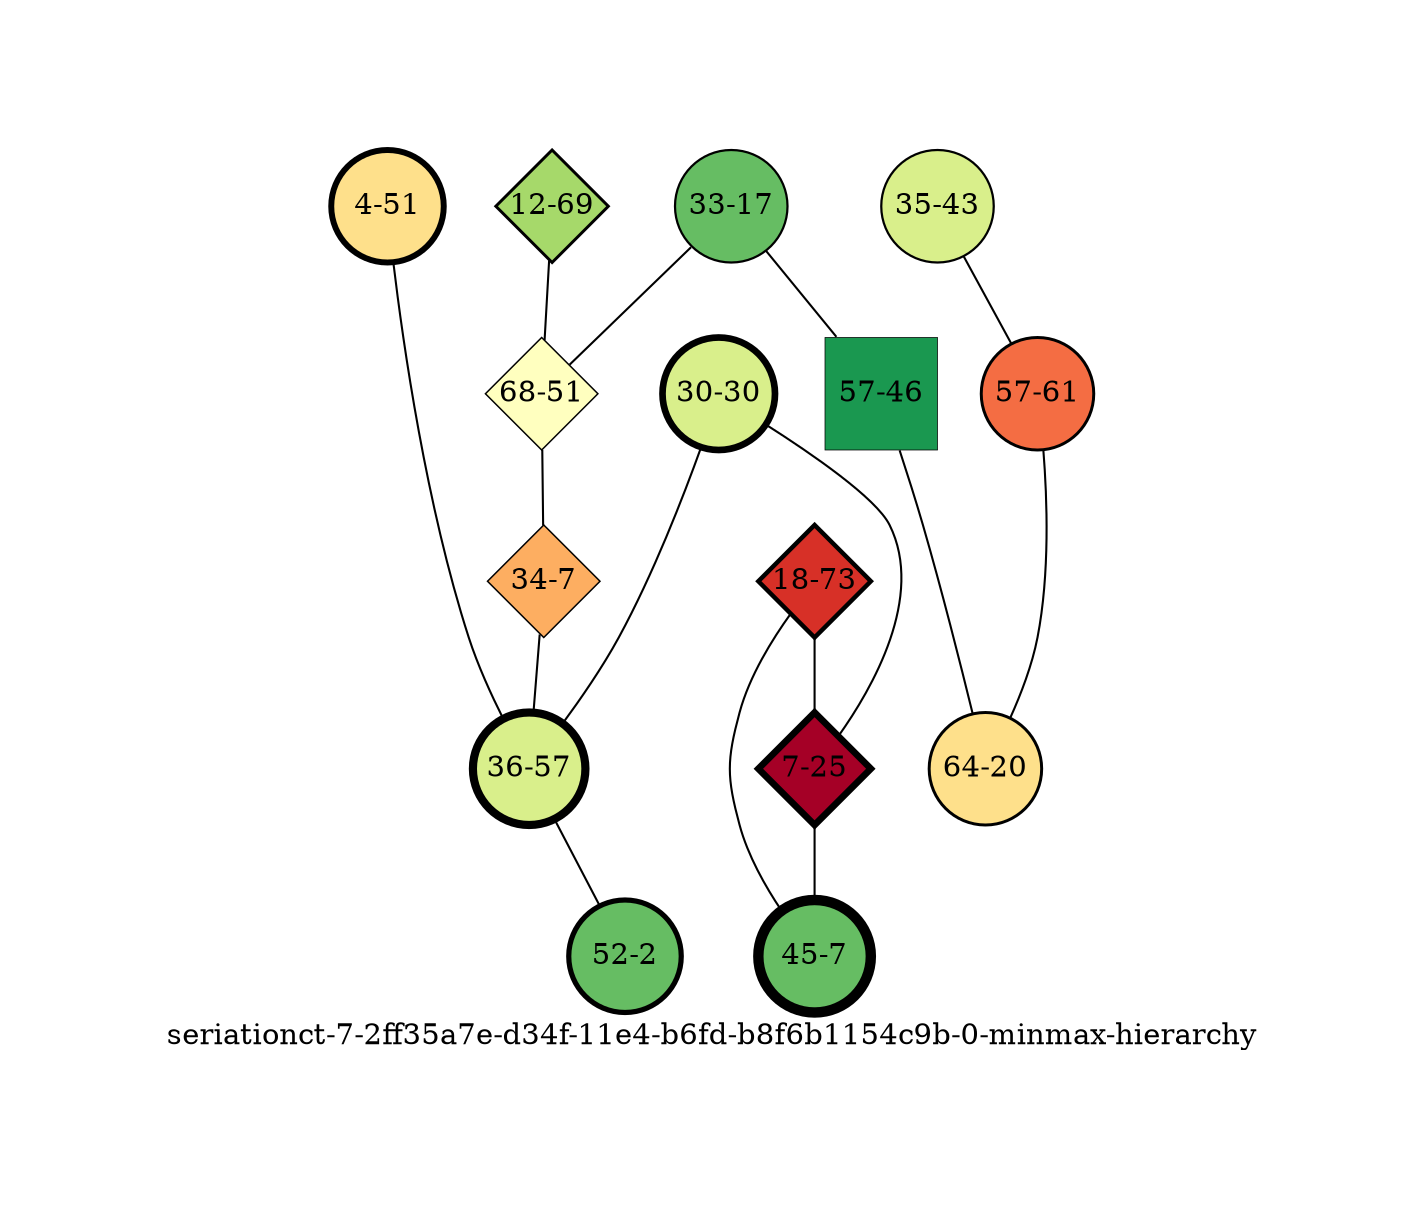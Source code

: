 strict graph "seriationct-7-2ff35a7e-d34f-11e4-b6fd-b8f6b1154c9b-0-minmax-hierarchy" {
labelloc=b;
ratio=auto;
pad="1.0";
label="seriationct-7-2ff35a7e-d34f-11e4-b6fd-b8f6b1154c9b-0-minmax-hierarchy";
node [width="0.75", style=filled, fixedsize=true, height="0.75", shape=circle, label=""];
0 [xCoordinate="17.0", appears_in_slice=3, yCoordinate="33.0", level=grandchild, colorscheme=rdylgn11, child_of="assemblage-56-28", short_label="33-17", label="33-17", shape=circle, fillcolor=9, size="514.61255423", parent_node="assemblage-68-51", id=0, penwidth="1.07142857143"];
1 [xCoordinate="69.0", appears_in_slice=4, yCoordinate="12.0", level=child, colorscheme=rdylgn11, child_of="assemblage-58-16", short_label="12-69", label="12-69", shape=diamond, fillcolor=8, size="213.655942403", parent_node="assemblage-58-16", id=1, penwidth="1.42857142857"];
2 [xCoordinate="43.0", appears_in_slice=3, yCoordinate="35.0", level=grandchild, colorscheme=rdylgn11, child_of="assemblage-23-55", short_label="35-43", label="35-43", shape=circle, fillcolor=7, size="514.61255423", parent_node="assemblage-34-7", id=12, penwidth="1.07142857143"];
3 [xCoordinate="51.0", appears_in_slice=2, yCoordinate="68.0", level=child, colorscheme=rdylgn11, child_of="assemblage-57-46", short_label="68-51", label="68-51", shape=diamond, fillcolor=6, size="320.294398918", parent_node="assemblage-57-46", id=2, penwidth="0.714285714286"];
4 [xCoordinate="51.0", appears_in_slice=8, yCoordinate="4.0", level=grandchild, colorscheme=rdylgn11, child_of="assemblage-23-47", short_label="4-51", label="4-51", shape=circle, fillcolor=5, size="795.713858091", parent_node="assemblage-68-63", id=11, penwidth="2.85714285714"];
5 [xCoordinate="7.0", appears_in_slice=2, yCoordinate="34.0", level=child, colorscheme=rdylgn11, child_of="assemblage-57-46", short_label="34-7", label="34-7", shape=diamond, fillcolor=4, size="621.251010745", parent_node="assemblage-57-46", id=4, penwidth="0.714285714286"];
6 [xCoordinate="30.0", appears_in_slice=9, yCoordinate="30.0", level=grandchild, colorscheme=rdylgn11, child_of="assemblage-23-55", short_label="30-30", label="30-30", shape=circle, fillcolor=7, size="1057.97302866", parent_node="assemblage-8-15", id=5, penwidth="3.21428571429"];
7 [xCoordinate="57.0", appears_in_slice=11, yCoordinate="36.0", level=grandchild, colorscheme=rdylgn11, child_of="assemblage-23-55", short_label="36-57", label="36-57", shape=circle, fillcolor=7, size="762.927817257", parent_node="assemblage-8-26", id=6, penwidth="3.92857142857"];
8 [xCoordinate="46.0", appears_in_slice=1, yCoordinate="57.0", level=root, colorscheme=rdylgn11, child_of=nobody, short_label="57-46", label="57-46", shape=square, fillcolor=10, size="475.441326253", parent_node=i_am_root, id=7, penwidth="0.357142857143"];
9 [xCoordinate="61.0", appears_in_slice=4, yCoordinate="57.0", level=grandchild, colorscheme=rdylgn11, child_of="assemblage-64-39", short_label="57-61", label="57-61", shape=circle, fillcolor=3, size="475.22265546", parent_node="assemblage-34-7", id=8, penwidth="1.42857142857"];
10 [xCoordinate="20.0", appears_in_slice=4, yCoordinate="64.0", level=grandchild, colorscheme=rdylgn11, child_of="assemblage-23-47", short_label="64-20", label="64-20", shape=circle, fillcolor=5, size="213.655942403", parent_node="assemblage-63-56", id=9, penwidth="1.42857142857"];
11 [xCoordinate="73.0", appears_in_slice=6, yCoordinate="18.0", level=child, colorscheme=rdylgn11, child_of="assemblage-10-43", short_label="18-73", label="18-73", shape=diamond, fillcolor=2, size="245.465253697", parent_node="assemblage-10-43", id=10, penwidth="2.14285714286"];
12 [xCoordinate="25.0", appears_in_slice=9, yCoordinate="7.0", level=child, colorscheme=rdylgn11, child_of="assemblage-10-43", short_label="7-25", label="7-25", shape=diamond, fillcolor=1, size="298.91568443", parent_node="assemblage-10-43", id=3, penwidth="3.21428571429"];
13 [xCoordinate="2.0", appears_in_slice=7, yCoordinate="52.0", level=grandchild, colorscheme=rdylgn11, child_of="assemblage-56-28", short_label="52-2", label="52-2", shape=circle, fillcolor=9, size="740.776465969", parent_node="assemblage-65-58", id=13, penwidth="2.5"];
14 [xCoordinate="7.0", appears_in_slice=14, yCoordinate="45.0", level=grandchild, colorscheme=rdylgn11, child_of="assemblage-56-28", short_label="45-7", label="45-7", shape=circle, fillcolor=9, size="249.481507254", parent_node="assemblage-35-54", id=14, penwidth="5.0"];
0 -- 8  [inverseweight="34.0809973651", weight="0.0293418643031"];
0 -- 3  [inverseweight="224.222466303", weight="0.00445985639391"];
1 -- 3  [inverseweight="25.1380297712", weight="0.0397803650128"];
2 -- 9  [inverseweight="17.6551892593", weight="0.056640570957"];
3 -- 5  [inverseweight="67.3093148314", weight="0.0148567847185"];
4 -- 7  [inverseweight="243.461727196", weight="0.00410742177638"];
5 -- 7  [inverseweight="176.366549209", weight="0.00567000944615"];
6 -- 12  [inverseweight="9039.99707", weight="0.00011061950488"];
6 -- 7  [inverseweight="381.812719672", weight="0.00261908508669"];
7 -- 13  [inverseweight="235.785755548", weight="0.00424113830659"];
8 -- 10  [inverseweight="16.3673365096", weight="0.0610972957886"];
9 -- 10  [inverseweight="5.6897467722", weight="0.175754746219"];
11 -- 12  [inverseweight="28997.7419897", weight="3.44854437409e-05"];
11 -- 14  [inverseweight=100000, weight="1e-06"];
12 -- 14  [inverseweight="28997.7419897", weight="3.44854437409e-05"];
}
